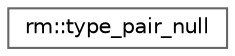 digraph "Иерархия классов. Графический вид."
{
 // LATEX_PDF_SIZE
  bgcolor="transparent";
  edge [fontname=Helvetica,fontsize=10,labelfontname=Helvetica,labelfontsize=10];
  node [fontname=Helvetica,fontsize=10,shape=box,height=0.2,width=0.4];
  rankdir="LR";
  Node0 [id="Node000000",label="rm::type_pair_null",height=0.2,width=0.4,color="grey40", fillcolor="white", style="filled",URL="$structrm_1_1type__pair__null.html",tooltip=" "];
}
